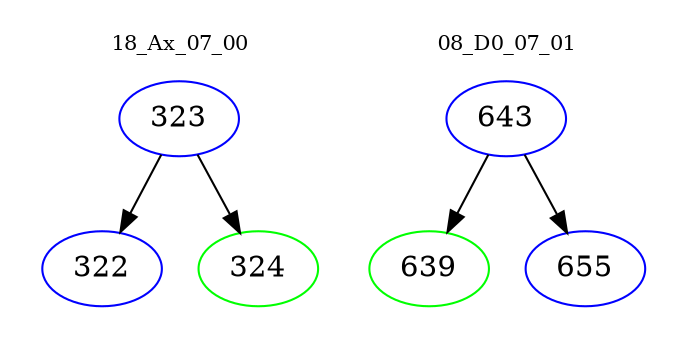 digraph{
subgraph cluster_0 {
color = white
label = "18_Ax_07_00";
fontsize=10;
T0_323 [label="323", color="blue"]
T0_323 -> T0_322 [color="black"]
T0_322 [label="322", color="blue"]
T0_323 -> T0_324 [color="black"]
T0_324 [label="324", color="green"]
}
subgraph cluster_1 {
color = white
label = "08_D0_07_01";
fontsize=10;
T1_643 [label="643", color="blue"]
T1_643 -> T1_639 [color="black"]
T1_639 [label="639", color="green"]
T1_643 -> T1_655 [color="black"]
T1_655 [label="655", color="blue"]
}
}
